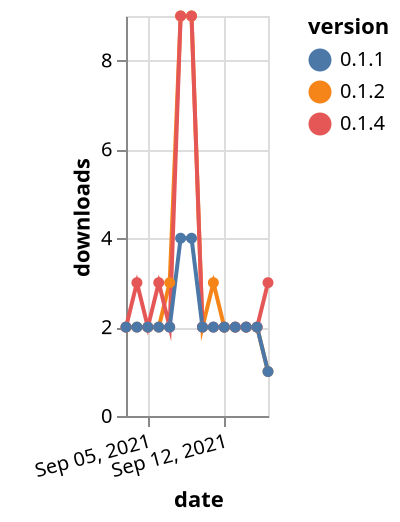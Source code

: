 {"$schema": "https://vega.github.io/schema/vega-lite/v5.json", "description": "A simple bar chart with embedded data.", "data": {"values": [{"date": "2021-09-03", "total": 1551, "delta": 2, "version": "0.1.2"}, {"date": "2021-09-04", "total": 1553, "delta": 2, "version": "0.1.2"}, {"date": "2021-09-05", "total": 1555, "delta": 2, "version": "0.1.2"}, {"date": "2021-09-06", "total": 1557, "delta": 2, "version": "0.1.2"}, {"date": "2021-09-07", "total": 1560, "delta": 3, "version": "0.1.2"}, {"date": "2021-09-08", "total": 1569, "delta": 9, "version": "0.1.2"}, {"date": "2021-09-09", "total": 1578, "delta": 9, "version": "0.1.2"}, {"date": "2021-09-10", "total": 1580, "delta": 2, "version": "0.1.2"}, {"date": "2021-09-11", "total": 1583, "delta": 3, "version": "0.1.2"}, {"date": "2021-09-12", "total": 1585, "delta": 2, "version": "0.1.2"}, {"date": "2021-09-13", "total": 1587, "delta": 2, "version": "0.1.2"}, {"date": "2021-09-14", "total": 1589, "delta": 2, "version": "0.1.2"}, {"date": "2021-09-15", "total": 1591, "delta": 2, "version": "0.1.2"}, {"date": "2021-09-16", "total": 1592, "delta": 1, "version": "0.1.2"}, {"date": "2021-09-03", "total": 758, "delta": 2, "version": "0.1.4"}, {"date": "2021-09-04", "total": 761, "delta": 3, "version": "0.1.4"}, {"date": "2021-09-05", "total": 763, "delta": 2, "version": "0.1.4"}, {"date": "2021-09-06", "total": 766, "delta": 3, "version": "0.1.4"}, {"date": "2021-09-07", "total": 768, "delta": 2, "version": "0.1.4"}, {"date": "2021-09-08", "total": 777, "delta": 9, "version": "0.1.4"}, {"date": "2021-09-09", "total": 786, "delta": 9, "version": "0.1.4"}, {"date": "2021-09-10", "total": 788, "delta": 2, "version": "0.1.4"}, {"date": "2021-09-11", "total": 790, "delta": 2, "version": "0.1.4"}, {"date": "2021-09-12", "total": 792, "delta": 2, "version": "0.1.4"}, {"date": "2021-09-13", "total": 794, "delta": 2, "version": "0.1.4"}, {"date": "2021-09-14", "total": 796, "delta": 2, "version": "0.1.4"}, {"date": "2021-09-15", "total": 798, "delta": 2, "version": "0.1.4"}, {"date": "2021-09-16", "total": 801, "delta": 3, "version": "0.1.4"}, {"date": "2021-09-03", "total": 1148, "delta": 2, "version": "0.1.1"}, {"date": "2021-09-04", "total": 1150, "delta": 2, "version": "0.1.1"}, {"date": "2021-09-05", "total": 1152, "delta": 2, "version": "0.1.1"}, {"date": "2021-09-06", "total": 1154, "delta": 2, "version": "0.1.1"}, {"date": "2021-09-07", "total": 1156, "delta": 2, "version": "0.1.1"}, {"date": "2021-09-08", "total": 1160, "delta": 4, "version": "0.1.1"}, {"date": "2021-09-09", "total": 1164, "delta": 4, "version": "0.1.1"}, {"date": "2021-09-10", "total": 1166, "delta": 2, "version": "0.1.1"}, {"date": "2021-09-11", "total": 1168, "delta": 2, "version": "0.1.1"}, {"date": "2021-09-12", "total": 1170, "delta": 2, "version": "0.1.1"}, {"date": "2021-09-13", "total": 1172, "delta": 2, "version": "0.1.1"}, {"date": "2021-09-14", "total": 1174, "delta": 2, "version": "0.1.1"}, {"date": "2021-09-15", "total": 1176, "delta": 2, "version": "0.1.1"}, {"date": "2021-09-16", "total": 1177, "delta": 1, "version": "0.1.1"}]}, "width": "container", "mark": {"type": "line", "point": {"filled": true}}, "encoding": {"x": {"field": "date", "type": "temporal", "timeUnit": "yearmonthdate", "title": "date", "axis": {"labelAngle": -15}}, "y": {"field": "delta", "type": "quantitative", "title": "downloads"}, "color": {"field": "version", "type": "nominal"}, "tooltip": {"field": "delta"}}}